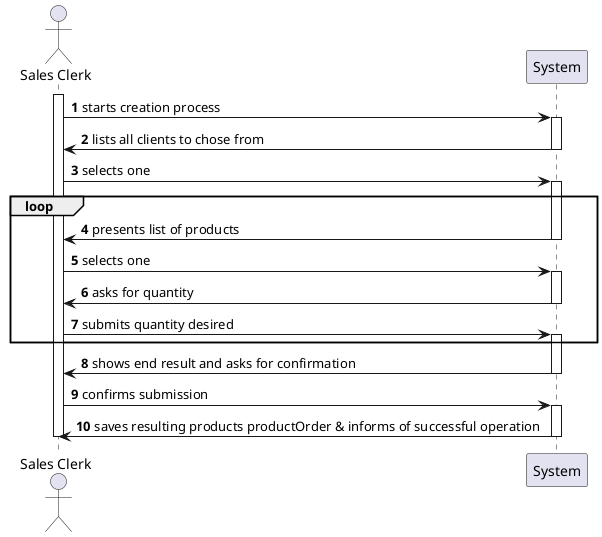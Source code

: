 @startuml
autonumber

actor "Sales Clerk" as ACT
participant "System" as SYS

activate ACT
ACT -> SYS : starts creation process
activate SYS
SYS -> ACT : lists all clients to chose from
deactivate SYS
ACT -> SYS : selects one

loop
activate SYS
SYS -> ACT : presents list of products
deactivate SYS
ACT -> SYS : selects one
activate SYS
SYS -> ACT : asks for quantity
deactivate SYS
ACT -> SYS : submits quantity desired
activate SYS
end loop

SYS -> ACT : shows end result and asks for confirmation
deactivate SYS
ACT -> SYS : confirms submission
activate SYS
SYS -> ACT : saves resulting products productOrder & informs of successful operation
deactivate SYS
deactivate ACT

@enduml
